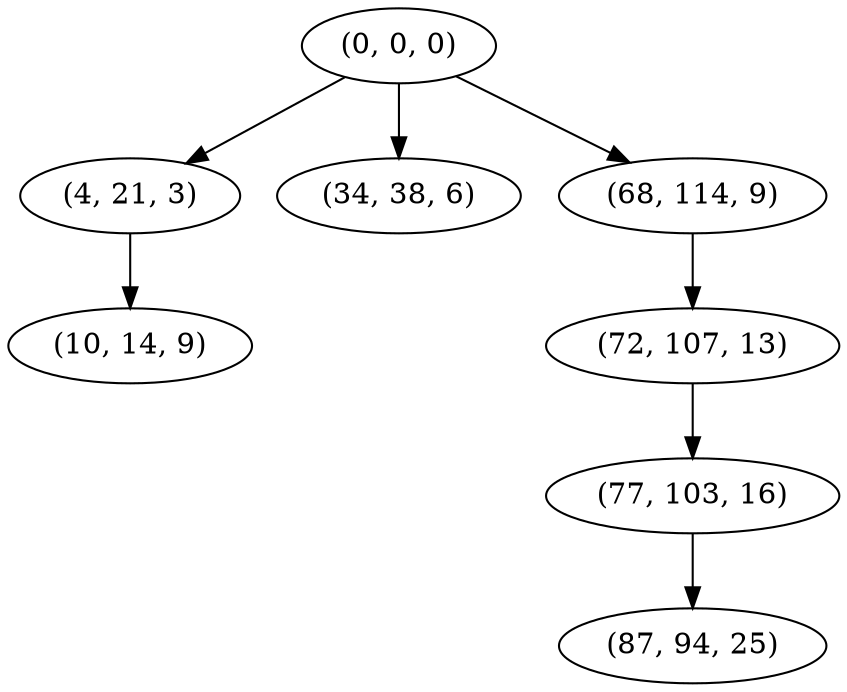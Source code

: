 digraph tree {
    "(0, 0, 0)";
    "(4, 21, 3)";
    "(10, 14, 9)";
    "(34, 38, 6)";
    "(68, 114, 9)";
    "(72, 107, 13)";
    "(77, 103, 16)";
    "(87, 94, 25)";
    "(0, 0, 0)" -> "(4, 21, 3)";
    "(0, 0, 0)" -> "(34, 38, 6)";
    "(0, 0, 0)" -> "(68, 114, 9)";
    "(4, 21, 3)" -> "(10, 14, 9)";
    "(68, 114, 9)" -> "(72, 107, 13)";
    "(72, 107, 13)" -> "(77, 103, 16)";
    "(77, 103, 16)" -> "(87, 94, 25)";
}
